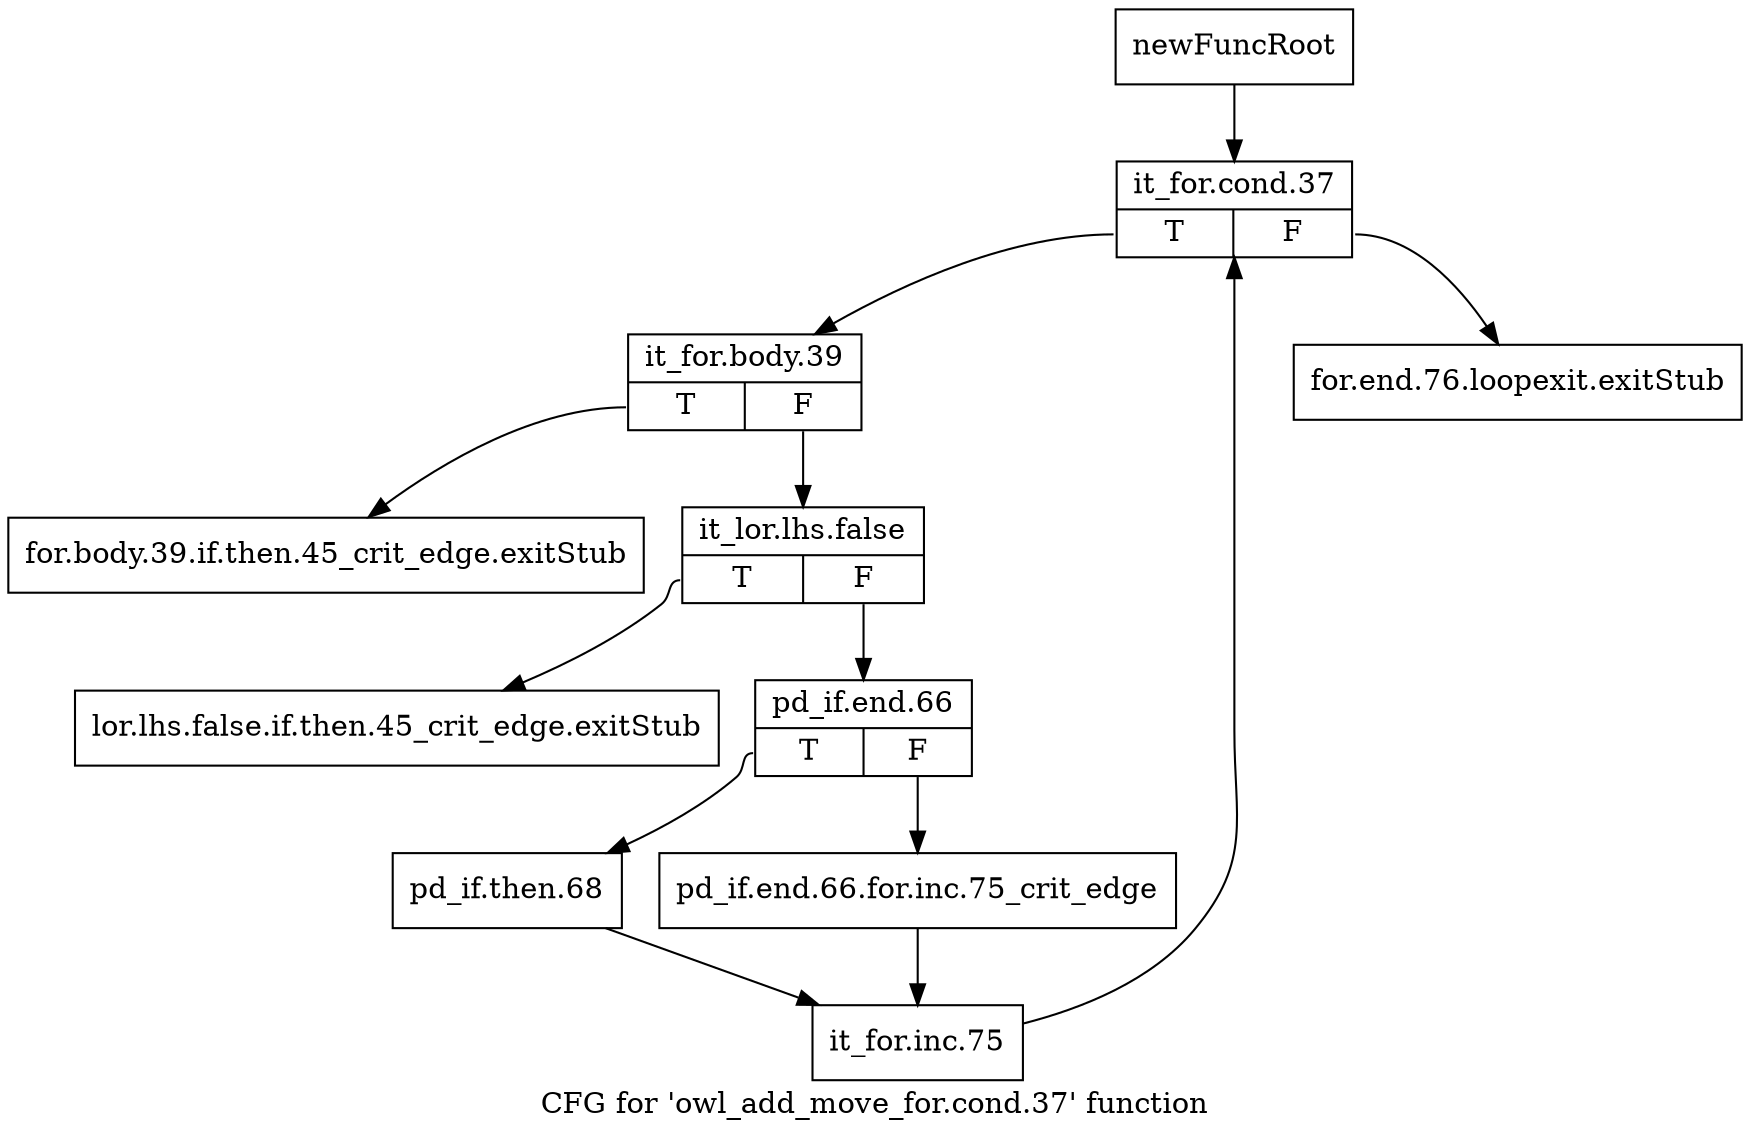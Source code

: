digraph "CFG for 'owl_add_move_for.cond.37' function" {
	label="CFG for 'owl_add_move_for.cond.37' function";

	Node0x41a9830 [shape=record,label="{newFuncRoot}"];
	Node0x41a9830 -> Node0x420bdf0;
	Node0x420bd00 [shape=record,label="{for.end.76.loopexit.exitStub}"];
	Node0x420bd50 [shape=record,label="{for.body.39.if.then.45_crit_edge.exitStub}"];
	Node0x420bda0 [shape=record,label="{lor.lhs.false.if.then.45_crit_edge.exitStub}"];
	Node0x420bdf0 [shape=record,label="{it_for.cond.37|{<s0>T|<s1>F}}"];
	Node0x420bdf0:s0 -> Node0x420be40;
	Node0x420bdf0:s1 -> Node0x420bd00;
	Node0x420be40 [shape=record,label="{it_for.body.39|{<s0>T|<s1>F}}"];
	Node0x420be40:s0 -> Node0x420bd50;
	Node0x420be40:s1 -> Node0x420be90;
	Node0x420be90 [shape=record,label="{it_lor.lhs.false|{<s0>T|<s1>F}}"];
	Node0x420be90:s0 -> Node0x420bda0;
	Node0x420be90:s1 -> Node0x420bee0;
	Node0x420bee0 [shape=record,label="{pd_if.end.66|{<s0>T|<s1>F}}"];
	Node0x420bee0:s0 -> Node0x420bf80;
	Node0x420bee0:s1 -> Node0x420bf30;
	Node0x420bf30 [shape=record,label="{pd_if.end.66.for.inc.75_crit_edge}"];
	Node0x420bf30 -> Node0x420bfd0;
	Node0x420bf80 [shape=record,label="{pd_if.then.68}"];
	Node0x420bf80 -> Node0x420bfd0;
	Node0x420bfd0 [shape=record,label="{it_for.inc.75}"];
	Node0x420bfd0 -> Node0x420bdf0;
}
